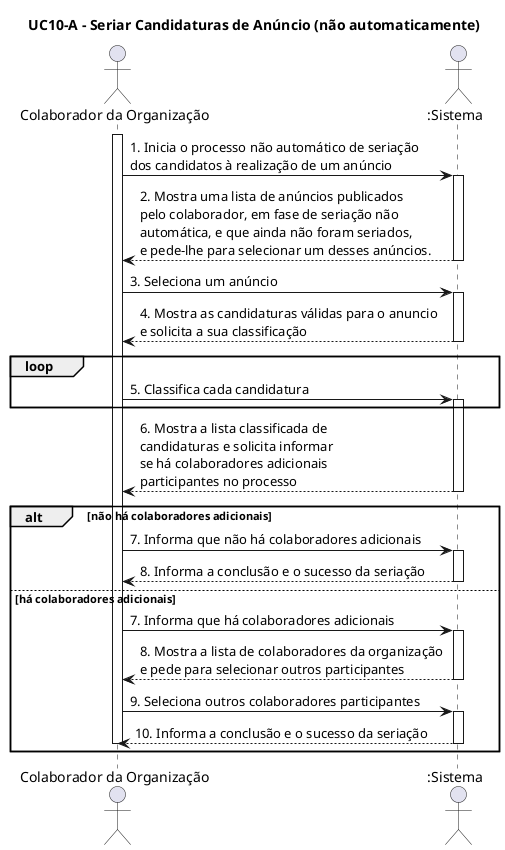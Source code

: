 @startuml

title UC10-A - Seriar Candidaturas de Anúncio (não automaticamente)

actor "Colaborador da Organização" as Colaborador
actor ":Sistema" as Sistema

activate Colaborador
Colaborador -> Sistema : 1. Inicia o processo não automático de seriação \ndos candidatos à realização de um anúncio
activate Sistema

Sistema --> Colaborador: 2. Mostra uma lista de anúncios publicados \npelo colaborador, em fase de seriação não \nautomática, e que ainda não foram seriados, \ne pede-lhe para selecionar um desses anúncios.
deactivate Sistema

Colaborador -> Sistema: 3. Seleciona um anúncio
activate Sistema

Sistema --> Colaborador: 4. Mostra as candidaturas válidas para o anuncio \ne solicita a sua classificação
deactivate Sistema

loop 

Colaborador -> Sistema: 5. Classifica cada candidatura
activate Sistema

end

Sistema --> Colaborador: 6. Mostra a lista classificada de \ncandidaturas e solicita informar \nse há colaboradores adicionais \nparticipantes no processo 
deactivate Sistema

alt não há colaboradores adicionais
Colaborador -> Sistema: 7. Informa que não há colaboradores adicionais
activate Sistema

Sistema --> Colaborador: 8. Informa a conclusão e o sucesso da seriação
deactivate Sistema

else há colaboradores adicionais
Colaborador -> Sistema: 7. Informa que há colaboradores adicionais
activate Sistema
Sistema --> Colaborador: 8. Mostra a lista de colaboradores da organização \ne pede para selecionar outros participantes
deactivate Sistema
Colaborador -> Sistema: 9. Seleciona outros colaboradores participantes
activate Sistema
Sistema --> Colaborador: 10. Informa a conclusão e o sucesso da seriação
deactivate Sistema

deactivate Colaborador
end alt
@enduml